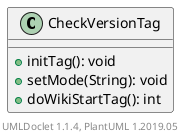 @startuml

    class CheckVersionTag [[CheckVersionTag.html]] {
        +initTag(): void
        +setMode(String): void
        +doWikiStartTag(): int
    }


    center footer UMLDoclet 1.1.4, PlantUML 1.2019.05
@enduml

